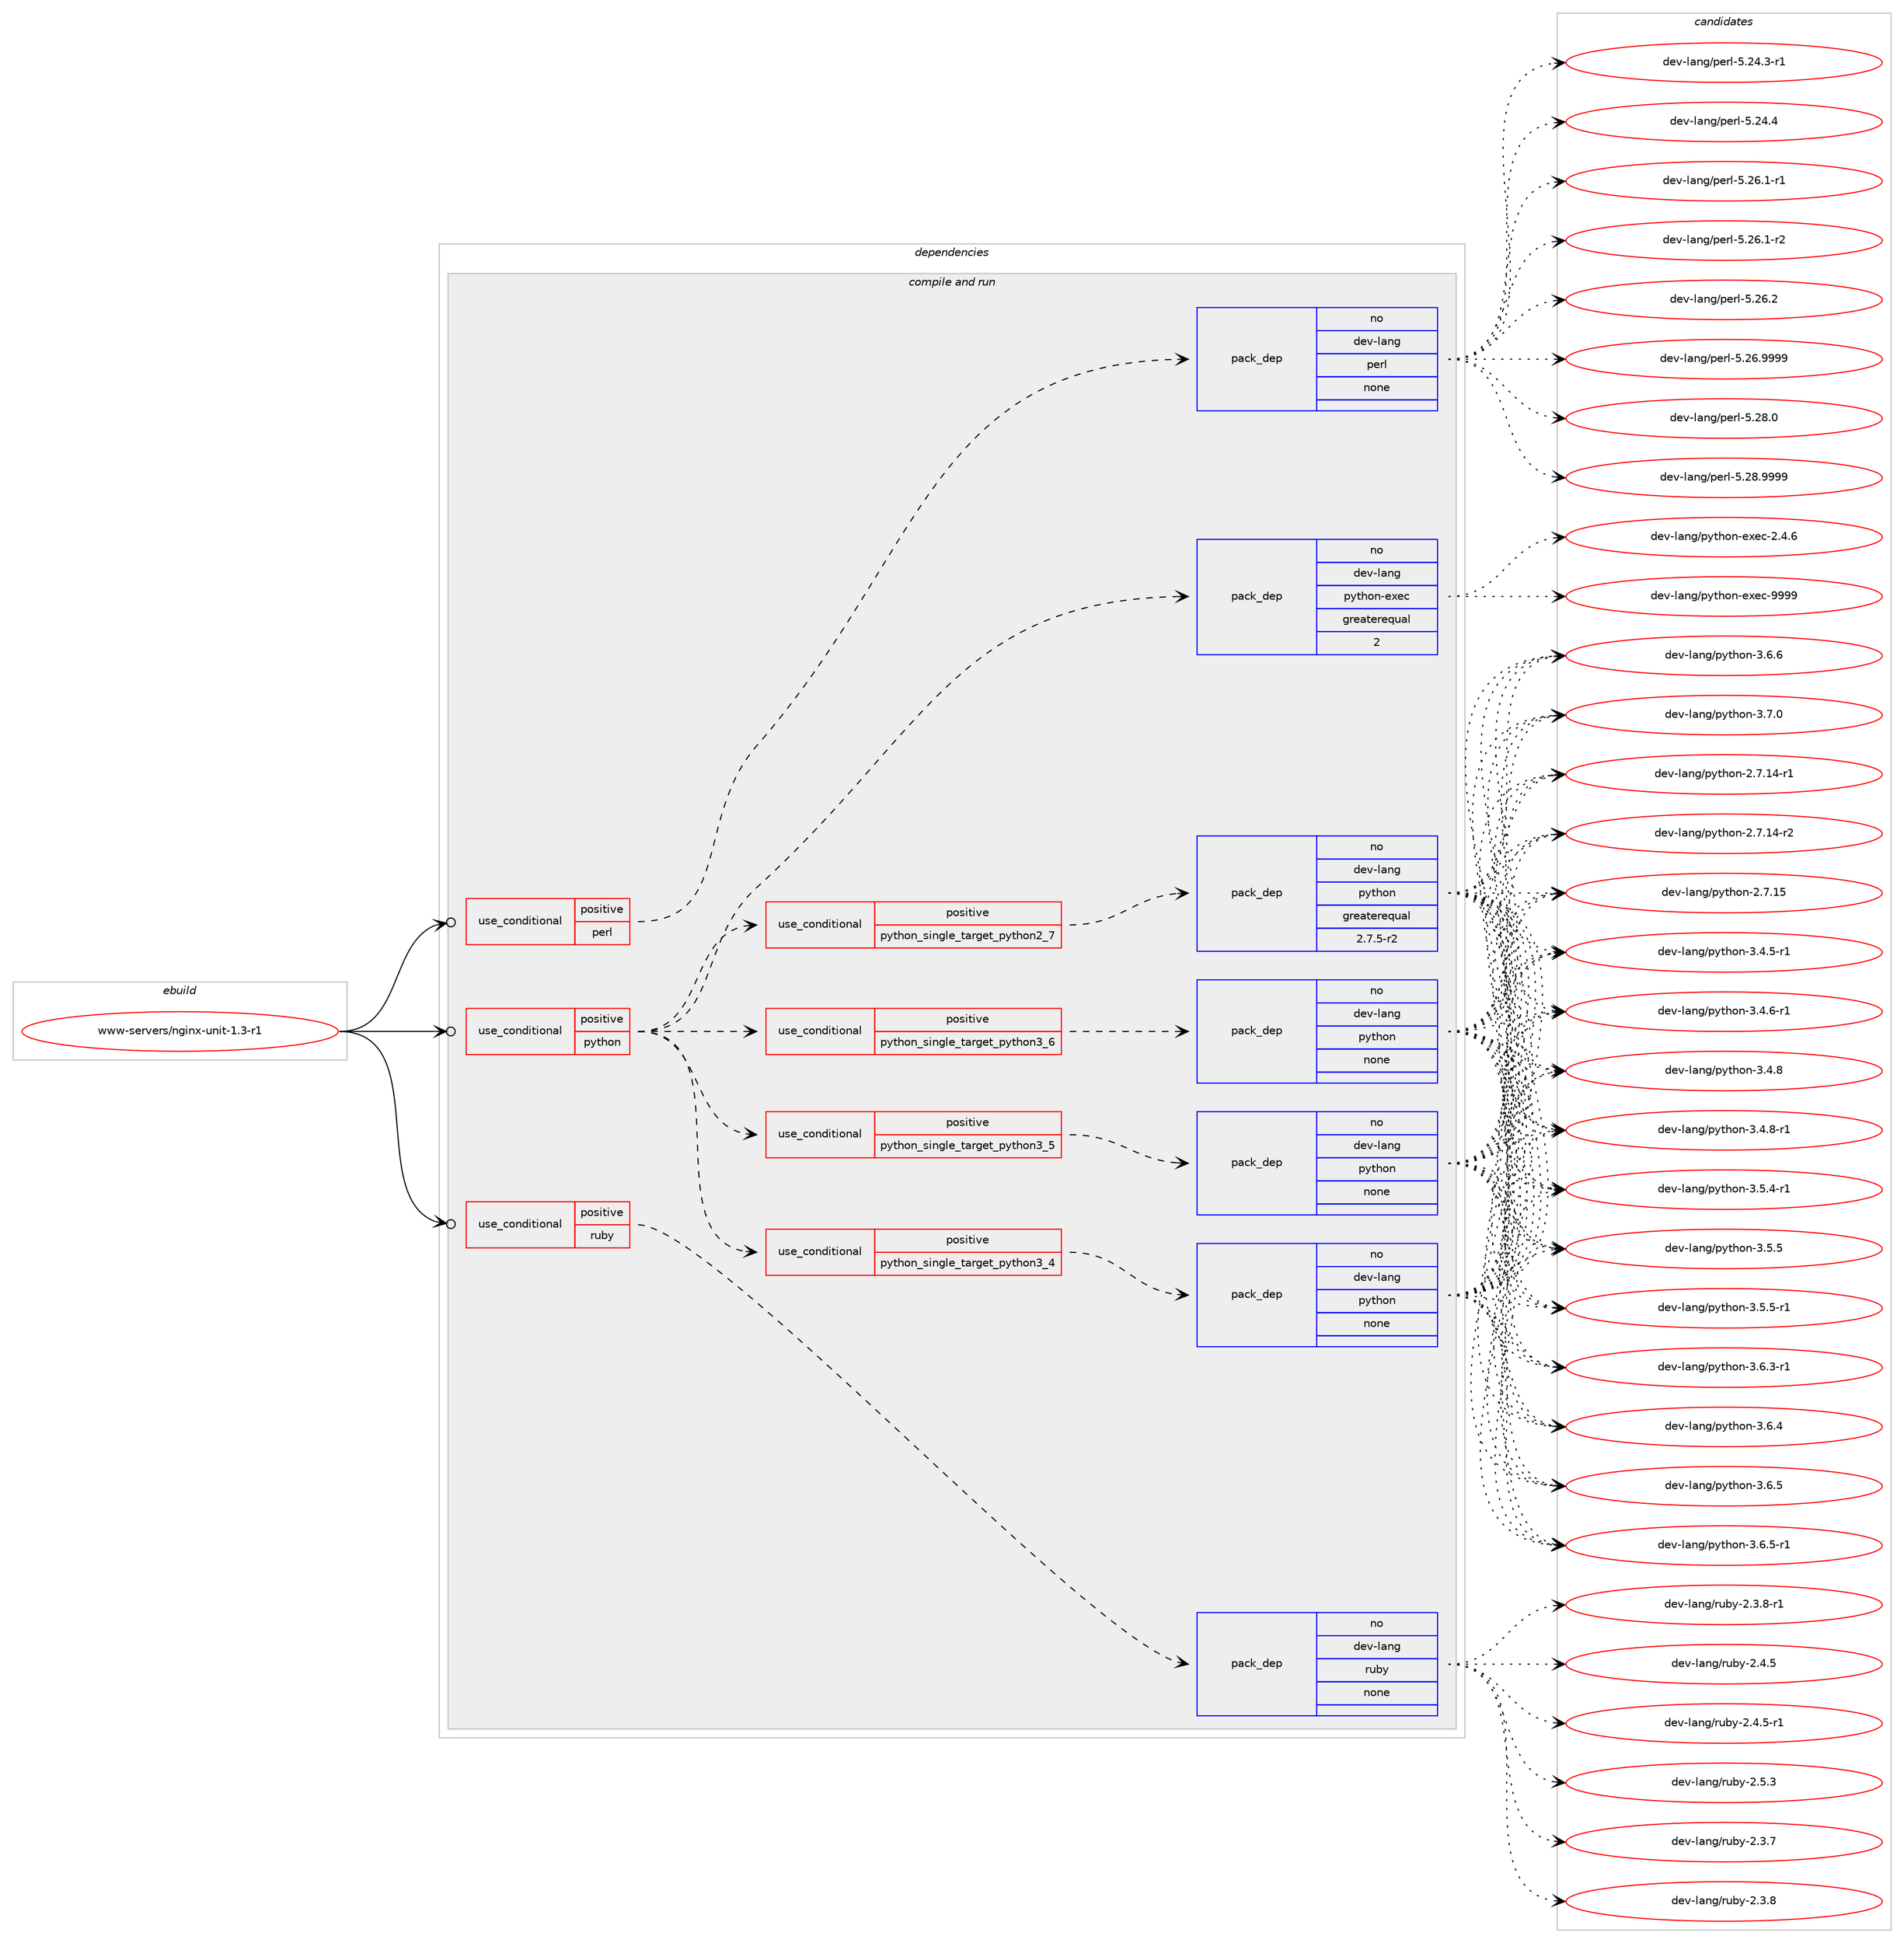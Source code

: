 digraph prolog {

# *************
# Graph options
# *************

newrank=true;
concentrate=true;
compound=true;
graph [rankdir=LR,fontname=Helvetica,fontsize=10,ranksep=1.5];#, ranksep=2.5, nodesep=0.2];
edge  [arrowhead=vee];
node  [fontname=Helvetica,fontsize=10];

# **********
# The ebuild
# **********

subgraph cluster_leftcol {
color=gray;
rank=same;
label=<<i>ebuild</i>>;
id [label="www-servers/nginx-unit-1.3-r1", color=red, width=4, href="../www-servers/nginx-unit-1.3-r1.svg"];
}

# ****************
# The dependencies
# ****************

subgraph cluster_midcol {
color=gray;
label=<<i>dependencies</i>>;
subgraph cluster_compile {
fillcolor="#eeeeee";
style=filled;
label=<<i>compile</i>>;
}
subgraph cluster_compileandrun {
fillcolor="#eeeeee";
style=filled;
label=<<i>compile and run</i>>;
subgraph cond1158 {
dependency7643 [label=<<TABLE BORDER="0" CELLBORDER="1" CELLSPACING="0" CELLPADDING="4"><TR><TD ROWSPAN="3" CELLPADDING="10">use_conditional</TD></TR><TR><TD>positive</TD></TR><TR><TD>perl</TD></TR></TABLE>>, shape=none, color=red];
subgraph pack6323 {
dependency7644 [label=<<TABLE BORDER="0" CELLBORDER="1" CELLSPACING="0" CELLPADDING="4" WIDTH="220"><TR><TD ROWSPAN="6" CELLPADDING="30">pack_dep</TD></TR><TR><TD WIDTH="110">no</TD></TR><TR><TD>dev-lang</TD></TR><TR><TD>perl</TD></TR><TR><TD>none</TD></TR><TR><TD></TD></TR></TABLE>>, shape=none, color=blue];
}
dependency7643:e -> dependency7644:w [weight=20,style="dashed",arrowhead="vee"];
}
id:e -> dependency7643:w [weight=20,style="solid",arrowhead="odotvee"];
subgraph cond1159 {
dependency7645 [label=<<TABLE BORDER="0" CELLBORDER="1" CELLSPACING="0" CELLPADDING="4"><TR><TD ROWSPAN="3" CELLPADDING="10">use_conditional</TD></TR><TR><TD>positive</TD></TR><TR><TD>python</TD></TR></TABLE>>, shape=none, color=red];
subgraph cond1160 {
dependency7646 [label=<<TABLE BORDER="0" CELLBORDER="1" CELLSPACING="0" CELLPADDING="4"><TR><TD ROWSPAN="3" CELLPADDING="10">use_conditional</TD></TR><TR><TD>positive</TD></TR><TR><TD>python_single_target_python2_7</TD></TR></TABLE>>, shape=none, color=red];
subgraph pack6324 {
dependency7647 [label=<<TABLE BORDER="0" CELLBORDER="1" CELLSPACING="0" CELLPADDING="4" WIDTH="220"><TR><TD ROWSPAN="6" CELLPADDING="30">pack_dep</TD></TR><TR><TD WIDTH="110">no</TD></TR><TR><TD>dev-lang</TD></TR><TR><TD>python</TD></TR><TR><TD>greaterequal</TD></TR><TR><TD>2.7.5-r2</TD></TR></TABLE>>, shape=none, color=blue];
}
dependency7646:e -> dependency7647:w [weight=20,style="dashed",arrowhead="vee"];
}
dependency7645:e -> dependency7646:w [weight=20,style="dashed",arrowhead="vee"];
subgraph cond1161 {
dependency7648 [label=<<TABLE BORDER="0" CELLBORDER="1" CELLSPACING="0" CELLPADDING="4"><TR><TD ROWSPAN="3" CELLPADDING="10">use_conditional</TD></TR><TR><TD>positive</TD></TR><TR><TD>python_single_target_python3_4</TD></TR></TABLE>>, shape=none, color=red];
subgraph pack6325 {
dependency7649 [label=<<TABLE BORDER="0" CELLBORDER="1" CELLSPACING="0" CELLPADDING="4" WIDTH="220"><TR><TD ROWSPAN="6" CELLPADDING="30">pack_dep</TD></TR><TR><TD WIDTH="110">no</TD></TR><TR><TD>dev-lang</TD></TR><TR><TD>python</TD></TR><TR><TD>none</TD></TR><TR><TD></TD></TR></TABLE>>, shape=none, color=blue];
}
dependency7648:e -> dependency7649:w [weight=20,style="dashed",arrowhead="vee"];
}
dependency7645:e -> dependency7648:w [weight=20,style="dashed",arrowhead="vee"];
subgraph cond1162 {
dependency7650 [label=<<TABLE BORDER="0" CELLBORDER="1" CELLSPACING="0" CELLPADDING="4"><TR><TD ROWSPAN="3" CELLPADDING="10">use_conditional</TD></TR><TR><TD>positive</TD></TR><TR><TD>python_single_target_python3_5</TD></TR></TABLE>>, shape=none, color=red];
subgraph pack6326 {
dependency7651 [label=<<TABLE BORDER="0" CELLBORDER="1" CELLSPACING="0" CELLPADDING="4" WIDTH="220"><TR><TD ROWSPAN="6" CELLPADDING="30">pack_dep</TD></TR><TR><TD WIDTH="110">no</TD></TR><TR><TD>dev-lang</TD></TR><TR><TD>python</TD></TR><TR><TD>none</TD></TR><TR><TD></TD></TR></TABLE>>, shape=none, color=blue];
}
dependency7650:e -> dependency7651:w [weight=20,style="dashed",arrowhead="vee"];
}
dependency7645:e -> dependency7650:w [weight=20,style="dashed",arrowhead="vee"];
subgraph cond1163 {
dependency7652 [label=<<TABLE BORDER="0" CELLBORDER="1" CELLSPACING="0" CELLPADDING="4"><TR><TD ROWSPAN="3" CELLPADDING="10">use_conditional</TD></TR><TR><TD>positive</TD></TR><TR><TD>python_single_target_python3_6</TD></TR></TABLE>>, shape=none, color=red];
subgraph pack6327 {
dependency7653 [label=<<TABLE BORDER="0" CELLBORDER="1" CELLSPACING="0" CELLPADDING="4" WIDTH="220"><TR><TD ROWSPAN="6" CELLPADDING="30">pack_dep</TD></TR><TR><TD WIDTH="110">no</TD></TR><TR><TD>dev-lang</TD></TR><TR><TD>python</TD></TR><TR><TD>none</TD></TR><TR><TD></TD></TR></TABLE>>, shape=none, color=blue];
}
dependency7652:e -> dependency7653:w [weight=20,style="dashed",arrowhead="vee"];
}
dependency7645:e -> dependency7652:w [weight=20,style="dashed",arrowhead="vee"];
subgraph pack6328 {
dependency7654 [label=<<TABLE BORDER="0" CELLBORDER="1" CELLSPACING="0" CELLPADDING="4" WIDTH="220"><TR><TD ROWSPAN="6" CELLPADDING="30">pack_dep</TD></TR><TR><TD WIDTH="110">no</TD></TR><TR><TD>dev-lang</TD></TR><TR><TD>python-exec</TD></TR><TR><TD>greaterequal</TD></TR><TR><TD>2</TD></TR></TABLE>>, shape=none, color=blue];
}
dependency7645:e -> dependency7654:w [weight=20,style="dashed",arrowhead="vee"];
}
id:e -> dependency7645:w [weight=20,style="solid",arrowhead="odotvee"];
subgraph cond1164 {
dependency7655 [label=<<TABLE BORDER="0" CELLBORDER="1" CELLSPACING="0" CELLPADDING="4"><TR><TD ROWSPAN="3" CELLPADDING="10">use_conditional</TD></TR><TR><TD>positive</TD></TR><TR><TD>ruby</TD></TR></TABLE>>, shape=none, color=red];
subgraph pack6329 {
dependency7656 [label=<<TABLE BORDER="0" CELLBORDER="1" CELLSPACING="0" CELLPADDING="4" WIDTH="220"><TR><TD ROWSPAN="6" CELLPADDING="30">pack_dep</TD></TR><TR><TD WIDTH="110">no</TD></TR><TR><TD>dev-lang</TD></TR><TR><TD>ruby</TD></TR><TR><TD>none</TD></TR><TR><TD></TD></TR></TABLE>>, shape=none, color=blue];
}
dependency7655:e -> dependency7656:w [weight=20,style="dashed",arrowhead="vee"];
}
id:e -> dependency7655:w [weight=20,style="solid",arrowhead="odotvee"];
}
subgraph cluster_run {
fillcolor="#eeeeee";
style=filled;
label=<<i>run</i>>;
}
}

# **************
# The candidates
# **************

subgraph cluster_choices {
rank=same;
color=gray;
label=<<i>candidates</i>>;

subgraph choice6323 {
color=black;
nodesep=1;
choice100101118451089711010347112101114108455346505246514511449 [label="dev-lang/perl-5.24.3-r1", color=red, width=4,href="../dev-lang/perl-5.24.3-r1.svg"];
choice10010111845108971101034711210111410845534650524652 [label="dev-lang/perl-5.24.4", color=red, width=4,href="../dev-lang/perl-5.24.4.svg"];
choice100101118451089711010347112101114108455346505446494511449 [label="dev-lang/perl-5.26.1-r1", color=red, width=4,href="../dev-lang/perl-5.26.1-r1.svg"];
choice100101118451089711010347112101114108455346505446494511450 [label="dev-lang/perl-5.26.1-r2", color=red, width=4,href="../dev-lang/perl-5.26.1-r2.svg"];
choice10010111845108971101034711210111410845534650544650 [label="dev-lang/perl-5.26.2", color=red, width=4,href="../dev-lang/perl-5.26.2.svg"];
choice10010111845108971101034711210111410845534650544657575757 [label="dev-lang/perl-5.26.9999", color=red, width=4,href="../dev-lang/perl-5.26.9999.svg"];
choice10010111845108971101034711210111410845534650564648 [label="dev-lang/perl-5.28.0", color=red, width=4,href="../dev-lang/perl-5.28.0.svg"];
choice10010111845108971101034711210111410845534650564657575757 [label="dev-lang/perl-5.28.9999", color=red, width=4,href="../dev-lang/perl-5.28.9999.svg"];
dependency7644:e -> choice100101118451089711010347112101114108455346505246514511449:w [style=dotted,weight="100"];
dependency7644:e -> choice10010111845108971101034711210111410845534650524652:w [style=dotted,weight="100"];
dependency7644:e -> choice100101118451089711010347112101114108455346505446494511449:w [style=dotted,weight="100"];
dependency7644:e -> choice100101118451089711010347112101114108455346505446494511450:w [style=dotted,weight="100"];
dependency7644:e -> choice10010111845108971101034711210111410845534650544650:w [style=dotted,weight="100"];
dependency7644:e -> choice10010111845108971101034711210111410845534650544657575757:w [style=dotted,weight="100"];
dependency7644:e -> choice10010111845108971101034711210111410845534650564648:w [style=dotted,weight="100"];
dependency7644:e -> choice10010111845108971101034711210111410845534650564657575757:w [style=dotted,weight="100"];
}
subgraph choice6324 {
color=black;
nodesep=1;
choice100101118451089711010347112121116104111110455046554649524511449 [label="dev-lang/python-2.7.14-r1", color=red, width=4,href="../dev-lang/python-2.7.14-r1.svg"];
choice100101118451089711010347112121116104111110455046554649524511450 [label="dev-lang/python-2.7.14-r2", color=red, width=4,href="../dev-lang/python-2.7.14-r2.svg"];
choice10010111845108971101034711212111610411111045504655464953 [label="dev-lang/python-2.7.15", color=red, width=4,href="../dev-lang/python-2.7.15.svg"];
choice1001011184510897110103471121211161041111104551465246534511449 [label="dev-lang/python-3.4.5-r1", color=red, width=4,href="../dev-lang/python-3.4.5-r1.svg"];
choice1001011184510897110103471121211161041111104551465246544511449 [label="dev-lang/python-3.4.6-r1", color=red, width=4,href="../dev-lang/python-3.4.6-r1.svg"];
choice100101118451089711010347112121116104111110455146524656 [label="dev-lang/python-3.4.8", color=red, width=4,href="../dev-lang/python-3.4.8.svg"];
choice1001011184510897110103471121211161041111104551465246564511449 [label="dev-lang/python-3.4.8-r1", color=red, width=4,href="../dev-lang/python-3.4.8-r1.svg"];
choice1001011184510897110103471121211161041111104551465346524511449 [label="dev-lang/python-3.5.4-r1", color=red, width=4,href="../dev-lang/python-3.5.4-r1.svg"];
choice100101118451089711010347112121116104111110455146534653 [label="dev-lang/python-3.5.5", color=red, width=4,href="../dev-lang/python-3.5.5.svg"];
choice1001011184510897110103471121211161041111104551465346534511449 [label="dev-lang/python-3.5.5-r1", color=red, width=4,href="../dev-lang/python-3.5.5-r1.svg"];
choice1001011184510897110103471121211161041111104551465446514511449 [label="dev-lang/python-3.6.3-r1", color=red, width=4,href="../dev-lang/python-3.6.3-r1.svg"];
choice100101118451089711010347112121116104111110455146544652 [label="dev-lang/python-3.6.4", color=red, width=4,href="../dev-lang/python-3.6.4.svg"];
choice100101118451089711010347112121116104111110455146544653 [label="dev-lang/python-3.6.5", color=red, width=4,href="../dev-lang/python-3.6.5.svg"];
choice1001011184510897110103471121211161041111104551465446534511449 [label="dev-lang/python-3.6.5-r1", color=red, width=4,href="../dev-lang/python-3.6.5-r1.svg"];
choice100101118451089711010347112121116104111110455146544654 [label="dev-lang/python-3.6.6", color=red, width=4,href="../dev-lang/python-3.6.6.svg"];
choice100101118451089711010347112121116104111110455146554648 [label="dev-lang/python-3.7.0", color=red, width=4,href="../dev-lang/python-3.7.0.svg"];
dependency7647:e -> choice100101118451089711010347112121116104111110455046554649524511449:w [style=dotted,weight="100"];
dependency7647:e -> choice100101118451089711010347112121116104111110455046554649524511450:w [style=dotted,weight="100"];
dependency7647:e -> choice10010111845108971101034711212111610411111045504655464953:w [style=dotted,weight="100"];
dependency7647:e -> choice1001011184510897110103471121211161041111104551465246534511449:w [style=dotted,weight="100"];
dependency7647:e -> choice1001011184510897110103471121211161041111104551465246544511449:w [style=dotted,weight="100"];
dependency7647:e -> choice100101118451089711010347112121116104111110455146524656:w [style=dotted,weight="100"];
dependency7647:e -> choice1001011184510897110103471121211161041111104551465246564511449:w [style=dotted,weight="100"];
dependency7647:e -> choice1001011184510897110103471121211161041111104551465346524511449:w [style=dotted,weight="100"];
dependency7647:e -> choice100101118451089711010347112121116104111110455146534653:w [style=dotted,weight="100"];
dependency7647:e -> choice1001011184510897110103471121211161041111104551465346534511449:w [style=dotted,weight="100"];
dependency7647:e -> choice1001011184510897110103471121211161041111104551465446514511449:w [style=dotted,weight="100"];
dependency7647:e -> choice100101118451089711010347112121116104111110455146544652:w [style=dotted,weight="100"];
dependency7647:e -> choice100101118451089711010347112121116104111110455146544653:w [style=dotted,weight="100"];
dependency7647:e -> choice1001011184510897110103471121211161041111104551465446534511449:w [style=dotted,weight="100"];
dependency7647:e -> choice100101118451089711010347112121116104111110455146544654:w [style=dotted,weight="100"];
dependency7647:e -> choice100101118451089711010347112121116104111110455146554648:w [style=dotted,weight="100"];
}
subgraph choice6325 {
color=black;
nodesep=1;
choice100101118451089711010347112121116104111110455046554649524511449 [label="dev-lang/python-2.7.14-r1", color=red, width=4,href="../dev-lang/python-2.7.14-r1.svg"];
choice100101118451089711010347112121116104111110455046554649524511450 [label="dev-lang/python-2.7.14-r2", color=red, width=4,href="../dev-lang/python-2.7.14-r2.svg"];
choice10010111845108971101034711212111610411111045504655464953 [label="dev-lang/python-2.7.15", color=red, width=4,href="../dev-lang/python-2.7.15.svg"];
choice1001011184510897110103471121211161041111104551465246534511449 [label="dev-lang/python-3.4.5-r1", color=red, width=4,href="../dev-lang/python-3.4.5-r1.svg"];
choice1001011184510897110103471121211161041111104551465246544511449 [label="dev-lang/python-3.4.6-r1", color=red, width=4,href="../dev-lang/python-3.4.6-r1.svg"];
choice100101118451089711010347112121116104111110455146524656 [label="dev-lang/python-3.4.8", color=red, width=4,href="../dev-lang/python-3.4.8.svg"];
choice1001011184510897110103471121211161041111104551465246564511449 [label="dev-lang/python-3.4.8-r1", color=red, width=4,href="../dev-lang/python-3.4.8-r1.svg"];
choice1001011184510897110103471121211161041111104551465346524511449 [label="dev-lang/python-3.5.4-r1", color=red, width=4,href="../dev-lang/python-3.5.4-r1.svg"];
choice100101118451089711010347112121116104111110455146534653 [label="dev-lang/python-3.5.5", color=red, width=4,href="../dev-lang/python-3.5.5.svg"];
choice1001011184510897110103471121211161041111104551465346534511449 [label="dev-lang/python-3.5.5-r1", color=red, width=4,href="../dev-lang/python-3.5.5-r1.svg"];
choice1001011184510897110103471121211161041111104551465446514511449 [label="dev-lang/python-3.6.3-r1", color=red, width=4,href="../dev-lang/python-3.6.3-r1.svg"];
choice100101118451089711010347112121116104111110455146544652 [label="dev-lang/python-3.6.4", color=red, width=4,href="../dev-lang/python-3.6.4.svg"];
choice100101118451089711010347112121116104111110455146544653 [label="dev-lang/python-3.6.5", color=red, width=4,href="../dev-lang/python-3.6.5.svg"];
choice1001011184510897110103471121211161041111104551465446534511449 [label="dev-lang/python-3.6.5-r1", color=red, width=4,href="../dev-lang/python-3.6.5-r1.svg"];
choice100101118451089711010347112121116104111110455146544654 [label="dev-lang/python-3.6.6", color=red, width=4,href="../dev-lang/python-3.6.6.svg"];
choice100101118451089711010347112121116104111110455146554648 [label="dev-lang/python-3.7.0", color=red, width=4,href="../dev-lang/python-3.7.0.svg"];
dependency7649:e -> choice100101118451089711010347112121116104111110455046554649524511449:w [style=dotted,weight="100"];
dependency7649:e -> choice100101118451089711010347112121116104111110455046554649524511450:w [style=dotted,weight="100"];
dependency7649:e -> choice10010111845108971101034711212111610411111045504655464953:w [style=dotted,weight="100"];
dependency7649:e -> choice1001011184510897110103471121211161041111104551465246534511449:w [style=dotted,weight="100"];
dependency7649:e -> choice1001011184510897110103471121211161041111104551465246544511449:w [style=dotted,weight="100"];
dependency7649:e -> choice100101118451089711010347112121116104111110455146524656:w [style=dotted,weight="100"];
dependency7649:e -> choice1001011184510897110103471121211161041111104551465246564511449:w [style=dotted,weight="100"];
dependency7649:e -> choice1001011184510897110103471121211161041111104551465346524511449:w [style=dotted,weight="100"];
dependency7649:e -> choice100101118451089711010347112121116104111110455146534653:w [style=dotted,weight="100"];
dependency7649:e -> choice1001011184510897110103471121211161041111104551465346534511449:w [style=dotted,weight="100"];
dependency7649:e -> choice1001011184510897110103471121211161041111104551465446514511449:w [style=dotted,weight="100"];
dependency7649:e -> choice100101118451089711010347112121116104111110455146544652:w [style=dotted,weight="100"];
dependency7649:e -> choice100101118451089711010347112121116104111110455146544653:w [style=dotted,weight="100"];
dependency7649:e -> choice1001011184510897110103471121211161041111104551465446534511449:w [style=dotted,weight="100"];
dependency7649:e -> choice100101118451089711010347112121116104111110455146544654:w [style=dotted,weight="100"];
dependency7649:e -> choice100101118451089711010347112121116104111110455146554648:w [style=dotted,weight="100"];
}
subgraph choice6326 {
color=black;
nodesep=1;
choice100101118451089711010347112121116104111110455046554649524511449 [label="dev-lang/python-2.7.14-r1", color=red, width=4,href="../dev-lang/python-2.7.14-r1.svg"];
choice100101118451089711010347112121116104111110455046554649524511450 [label="dev-lang/python-2.7.14-r2", color=red, width=4,href="../dev-lang/python-2.7.14-r2.svg"];
choice10010111845108971101034711212111610411111045504655464953 [label="dev-lang/python-2.7.15", color=red, width=4,href="../dev-lang/python-2.7.15.svg"];
choice1001011184510897110103471121211161041111104551465246534511449 [label="dev-lang/python-3.4.5-r1", color=red, width=4,href="../dev-lang/python-3.4.5-r1.svg"];
choice1001011184510897110103471121211161041111104551465246544511449 [label="dev-lang/python-3.4.6-r1", color=red, width=4,href="../dev-lang/python-3.4.6-r1.svg"];
choice100101118451089711010347112121116104111110455146524656 [label="dev-lang/python-3.4.8", color=red, width=4,href="../dev-lang/python-3.4.8.svg"];
choice1001011184510897110103471121211161041111104551465246564511449 [label="dev-lang/python-3.4.8-r1", color=red, width=4,href="../dev-lang/python-3.4.8-r1.svg"];
choice1001011184510897110103471121211161041111104551465346524511449 [label="dev-lang/python-3.5.4-r1", color=red, width=4,href="../dev-lang/python-3.5.4-r1.svg"];
choice100101118451089711010347112121116104111110455146534653 [label="dev-lang/python-3.5.5", color=red, width=4,href="../dev-lang/python-3.5.5.svg"];
choice1001011184510897110103471121211161041111104551465346534511449 [label="dev-lang/python-3.5.5-r1", color=red, width=4,href="../dev-lang/python-3.5.5-r1.svg"];
choice1001011184510897110103471121211161041111104551465446514511449 [label="dev-lang/python-3.6.3-r1", color=red, width=4,href="../dev-lang/python-3.6.3-r1.svg"];
choice100101118451089711010347112121116104111110455146544652 [label="dev-lang/python-3.6.4", color=red, width=4,href="../dev-lang/python-3.6.4.svg"];
choice100101118451089711010347112121116104111110455146544653 [label="dev-lang/python-3.6.5", color=red, width=4,href="../dev-lang/python-3.6.5.svg"];
choice1001011184510897110103471121211161041111104551465446534511449 [label="dev-lang/python-3.6.5-r1", color=red, width=4,href="../dev-lang/python-3.6.5-r1.svg"];
choice100101118451089711010347112121116104111110455146544654 [label="dev-lang/python-3.6.6", color=red, width=4,href="../dev-lang/python-3.6.6.svg"];
choice100101118451089711010347112121116104111110455146554648 [label="dev-lang/python-3.7.0", color=red, width=4,href="../dev-lang/python-3.7.0.svg"];
dependency7651:e -> choice100101118451089711010347112121116104111110455046554649524511449:w [style=dotted,weight="100"];
dependency7651:e -> choice100101118451089711010347112121116104111110455046554649524511450:w [style=dotted,weight="100"];
dependency7651:e -> choice10010111845108971101034711212111610411111045504655464953:w [style=dotted,weight="100"];
dependency7651:e -> choice1001011184510897110103471121211161041111104551465246534511449:w [style=dotted,weight="100"];
dependency7651:e -> choice1001011184510897110103471121211161041111104551465246544511449:w [style=dotted,weight="100"];
dependency7651:e -> choice100101118451089711010347112121116104111110455146524656:w [style=dotted,weight="100"];
dependency7651:e -> choice1001011184510897110103471121211161041111104551465246564511449:w [style=dotted,weight="100"];
dependency7651:e -> choice1001011184510897110103471121211161041111104551465346524511449:w [style=dotted,weight="100"];
dependency7651:e -> choice100101118451089711010347112121116104111110455146534653:w [style=dotted,weight="100"];
dependency7651:e -> choice1001011184510897110103471121211161041111104551465346534511449:w [style=dotted,weight="100"];
dependency7651:e -> choice1001011184510897110103471121211161041111104551465446514511449:w [style=dotted,weight="100"];
dependency7651:e -> choice100101118451089711010347112121116104111110455146544652:w [style=dotted,weight="100"];
dependency7651:e -> choice100101118451089711010347112121116104111110455146544653:w [style=dotted,weight="100"];
dependency7651:e -> choice1001011184510897110103471121211161041111104551465446534511449:w [style=dotted,weight="100"];
dependency7651:e -> choice100101118451089711010347112121116104111110455146544654:w [style=dotted,weight="100"];
dependency7651:e -> choice100101118451089711010347112121116104111110455146554648:w [style=dotted,weight="100"];
}
subgraph choice6327 {
color=black;
nodesep=1;
choice100101118451089711010347112121116104111110455046554649524511449 [label="dev-lang/python-2.7.14-r1", color=red, width=4,href="../dev-lang/python-2.7.14-r1.svg"];
choice100101118451089711010347112121116104111110455046554649524511450 [label="dev-lang/python-2.7.14-r2", color=red, width=4,href="../dev-lang/python-2.7.14-r2.svg"];
choice10010111845108971101034711212111610411111045504655464953 [label="dev-lang/python-2.7.15", color=red, width=4,href="../dev-lang/python-2.7.15.svg"];
choice1001011184510897110103471121211161041111104551465246534511449 [label="dev-lang/python-3.4.5-r1", color=red, width=4,href="../dev-lang/python-3.4.5-r1.svg"];
choice1001011184510897110103471121211161041111104551465246544511449 [label="dev-lang/python-3.4.6-r1", color=red, width=4,href="../dev-lang/python-3.4.6-r1.svg"];
choice100101118451089711010347112121116104111110455146524656 [label="dev-lang/python-3.4.8", color=red, width=4,href="../dev-lang/python-3.4.8.svg"];
choice1001011184510897110103471121211161041111104551465246564511449 [label="dev-lang/python-3.4.8-r1", color=red, width=4,href="../dev-lang/python-3.4.8-r1.svg"];
choice1001011184510897110103471121211161041111104551465346524511449 [label="dev-lang/python-3.5.4-r1", color=red, width=4,href="../dev-lang/python-3.5.4-r1.svg"];
choice100101118451089711010347112121116104111110455146534653 [label="dev-lang/python-3.5.5", color=red, width=4,href="../dev-lang/python-3.5.5.svg"];
choice1001011184510897110103471121211161041111104551465346534511449 [label="dev-lang/python-3.5.5-r1", color=red, width=4,href="../dev-lang/python-3.5.5-r1.svg"];
choice1001011184510897110103471121211161041111104551465446514511449 [label="dev-lang/python-3.6.3-r1", color=red, width=4,href="../dev-lang/python-3.6.3-r1.svg"];
choice100101118451089711010347112121116104111110455146544652 [label="dev-lang/python-3.6.4", color=red, width=4,href="../dev-lang/python-3.6.4.svg"];
choice100101118451089711010347112121116104111110455146544653 [label="dev-lang/python-3.6.5", color=red, width=4,href="../dev-lang/python-3.6.5.svg"];
choice1001011184510897110103471121211161041111104551465446534511449 [label="dev-lang/python-3.6.5-r1", color=red, width=4,href="../dev-lang/python-3.6.5-r1.svg"];
choice100101118451089711010347112121116104111110455146544654 [label="dev-lang/python-3.6.6", color=red, width=4,href="../dev-lang/python-3.6.6.svg"];
choice100101118451089711010347112121116104111110455146554648 [label="dev-lang/python-3.7.0", color=red, width=4,href="../dev-lang/python-3.7.0.svg"];
dependency7653:e -> choice100101118451089711010347112121116104111110455046554649524511449:w [style=dotted,weight="100"];
dependency7653:e -> choice100101118451089711010347112121116104111110455046554649524511450:w [style=dotted,weight="100"];
dependency7653:e -> choice10010111845108971101034711212111610411111045504655464953:w [style=dotted,weight="100"];
dependency7653:e -> choice1001011184510897110103471121211161041111104551465246534511449:w [style=dotted,weight="100"];
dependency7653:e -> choice1001011184510897110103471121211161041111104551465246544511449:w [style=dotted,weight="100"];
dependency7653:e -> choice100101118451089711010347112121116104111110455146524656:w [style=dotted,weight="100"];
dependency7653:e -> choice1001011184510897110103471121211161041111104551465246564511449:w [style=dotted,weight="100"];
dependency7653:e -> choice1001011184510897110103471121211161041111104551465346524511449:w [style=dotted,weight="100"];
dependency7653:e -> choice100101118451089711010347112121116104111110455146534653:w [style=dotted,weight="100"];
dependency7653:e -> choice1001011184510897110103471121211161041111104551465346534511449:w [style=dotted,weight="100"];
dependency7653:e -> choice1001011184510897110103471121211161041111104551465446514511449:w [style=dotted,weight="100"];
dependency7653:e -> choice100101118451089711010347112121116104111110455146544652:w [style=dotted,weight="100"];
dependency7653:e -> choice100101118451089711010347112121116104111110455146544653:w [style=dotted,weight="100"];
dependency7653:e -> choice1001011184510897110103471121211161041111104551465446534511449:w [style=dotted,weight="100"];
dependency7653:e -> choice100101118451089711010347112121116104111110455146544654:w [style=dotted,weight="100"];
dependency7653:e -> choice100101118451089711010347112121116104111110455146554648:w [style=dotted,weight="100"];
}
subgraph choice6328 {
color=black;
nodesep=1;
choice1001011184510897110103471121211161041111104510112010199455046524654 [label="dev-lang/python-exec-2.4.6", color=red, width=4,href="../dev-lang/python-exec-2.4.6.svg"];
choice10010111845108971101034711212111610411111045101120101994557575757 [label="dev-lang/python-exec-9999", color=red, width=4,href="../dev-lang/python-exec-9999.svg"];
dependency7654:e -> choice1001011184510897110103471121211161041111104510112010199455046524654:w [style=dotted,weight="100"];
dependency7654:e -> choice10010111845108971101034711212111610411111045101120101994557575757:w [style=dotted,weight="100"];
}
subgraph choice6329 {
color=black;
nodesep=1;
choice10010111845108971101034711411798121455046514655 [label="dev-lang/ruby-2.3.7", color=red, width=4,href="../dev-lang/ruby-2.3.7.svg"];
choice10010111845108971101034711411798121455046514656 [label="dev-lang/ruby-2.3.8", color=red, width=4,href="../dev-lang/ruby-2.3.8.svg"];
choice100101118451089711010347114117981214550465146564511449 [label="dev-lang/ruby-2.3.8-r1", color=red, width=4,href="../dev-lang/ruby-2.3.8-r1.svg"];
choice10010111845108971101034711411798121455046524653 [label="dev-lang/ruby-2.4.5", color=red, width=4,href="../dev-lang/ruby-2.4.5.svg"];
choice100101118451089711010347114117981214550465246534511449 [label="dev-lang/ruby-2.4.5-r1", color=red, width=4,href="../dev-lang/ruby-2.4.5-r1.svg"];
choice10010111845108971101034711411798121455046534651 [label="dev-lang/ruby-2.5.3", color=red, width=4,href="../dev-lang/ruby-2.5.3.svg"];
dependency7656:e -> choice10010111845108971101034711411798121455046514655:w [style=dotted,weight="100"];
dependency7656:e -> choice10010111845108971101034711411798121455046514656:w [style=dotted,weight="100"];
dependency7656:e -> choice100101118451089711010347114117981214550465146564511449:w [style=dotted,weight="100"];
dependency7656:e -> choice10010111845108971101034711411798121455046524653:w [style=dotted,weight="100"];
dependency7656:e -> choice100101118451089711010347114117981214550465246534511449:w [style=dotted,weight="100"];
dependency7656:e -> choice10010111845108971101034711411798121455046534651:w [style=dotted,weight="100"];
}
}

}
